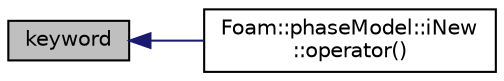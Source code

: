 digraph "keyword"
{
  bgcolor="transparent";
  edge [fontname="Helvetica",fontsize="10",labelfontname="Helvetica",labelfontsize="10"];
  node [fontname="Helvetica",fontsize="10",shape=record];
  rankdir="LR";
  Node24 [label="keyword",height=0.2,width=0.4,color="black", fillcolor="grey75", style="filled", fontcolor="black"];
  Node24 -> Node25 [dir="back",color="midnightblue",fontsize="10",style="solid",fontname="Helvetica"];
  Node25 [label="Foam::phaseModel::iNew\l::operator()",height=0.2,width=0.4,color="black",URL="$a33021.html#ae76b2c1c03768c78d0240e9fc22f6033"];
}
